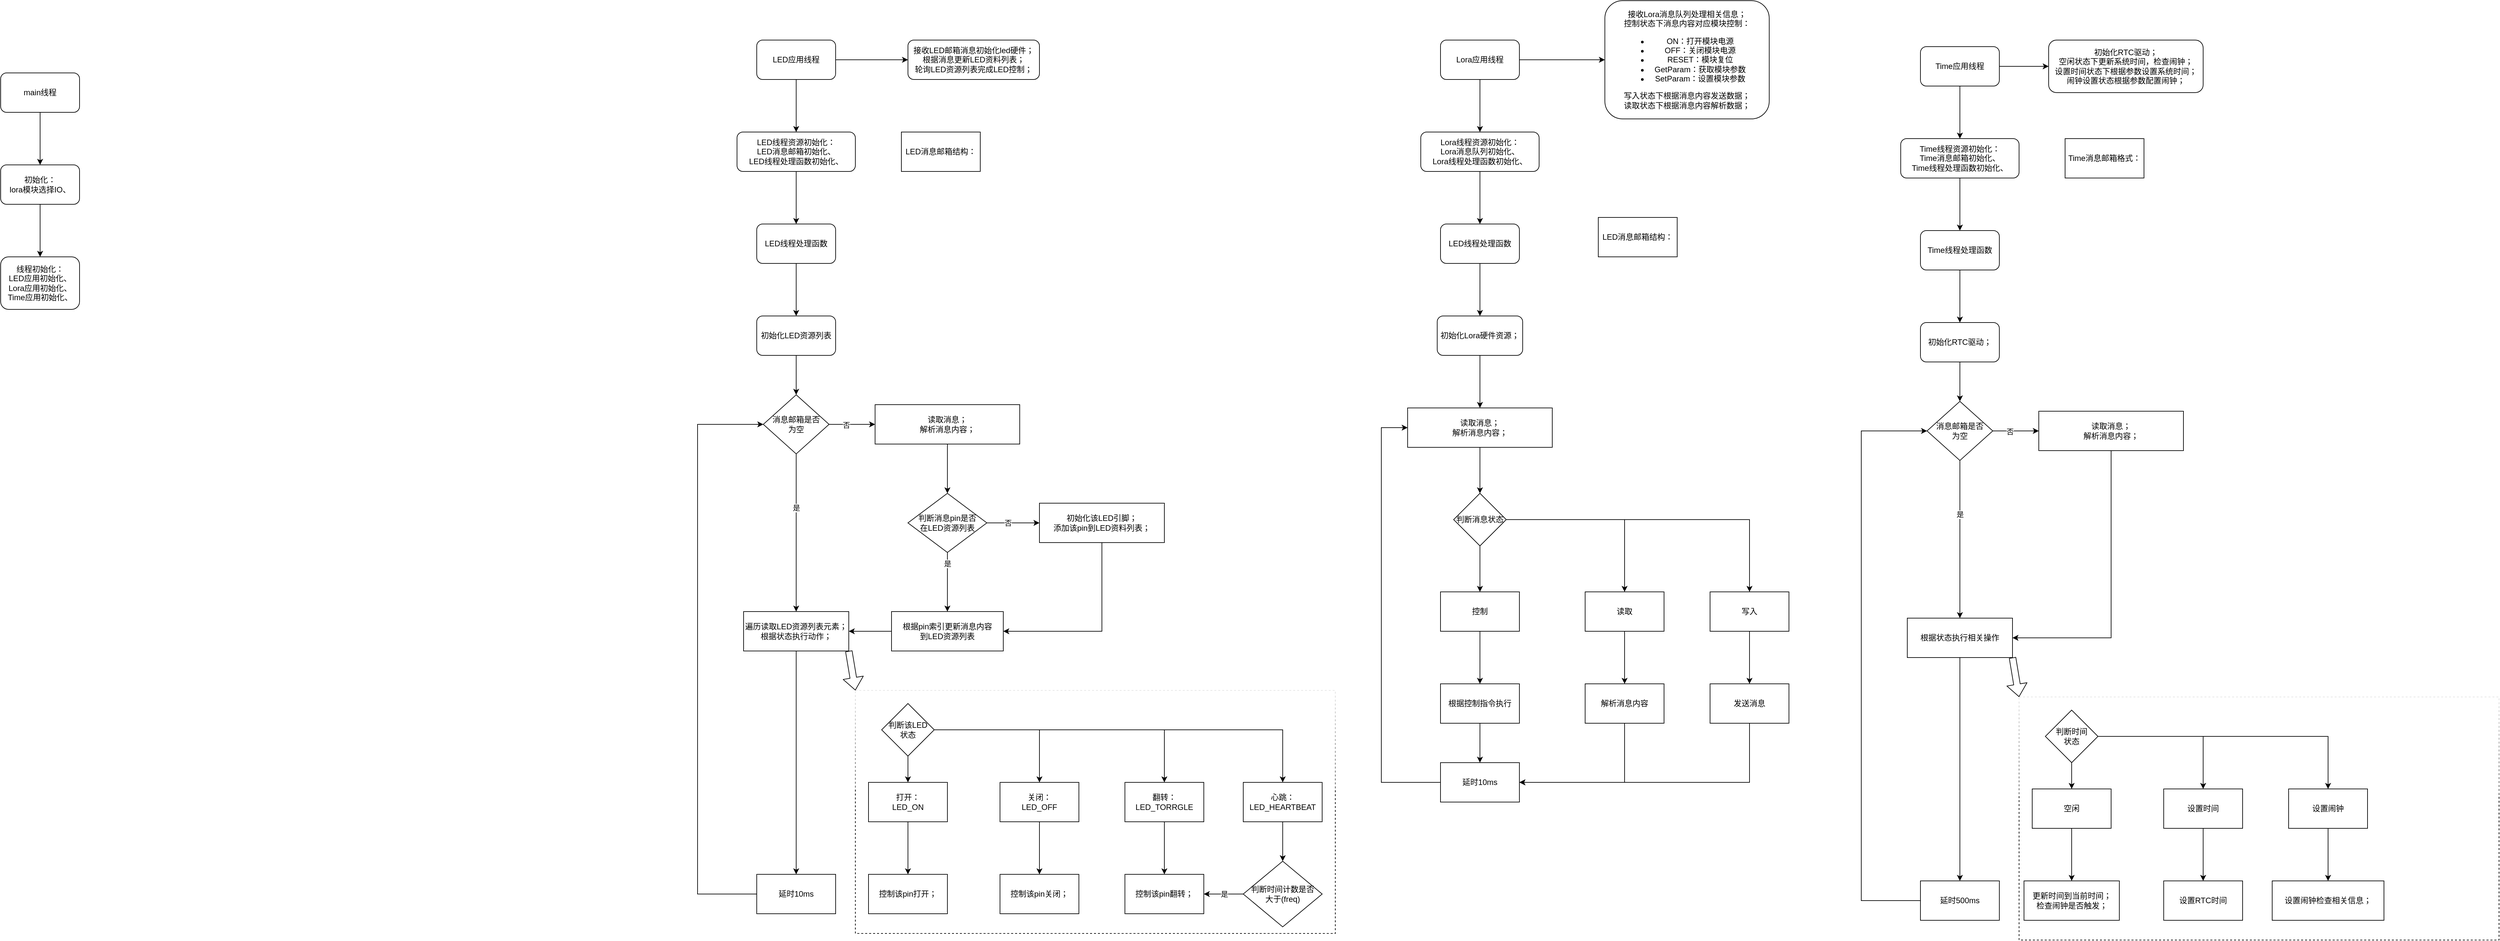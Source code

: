 <mxfile version="14.8.2" type="github">
  <diagram id="C5RBs43oDa-KdzZeNtuy" name="lora干扰器">
    <mxGraphModel dx="1422" dy="794" grid="1" gridSize="10" guides="1" tooltips="1" connect="1" arrows="1" fold="1" page="1" pageScale="1" pageWidth="8000" pageHeight="2000" math="0" shadow="0">
      <root>
        <mxCell id="WIyWlLk6GJQsqaUBKTNV-0" />
        <mxCell id="WIyWlLk6GJQsqaUBKTNV-1" parent="WIyWlLk6GJQsqaUBKTNV-0" />
        <mxCell id="DPIdeWqztk1nEDOr0wN0-2" value="" style="edgeStyle=orthogonalEdgeStyle;rounded=0;orthogonalLoop=1;jettySize=auto;html=1;" parent="WIyWlLk6GJQsqaUBKTNV-1" source="DPIdeWqztk1nEDOr0wN0-0" target="DPIdeWqztk1nEDOr0wN0-1" edge="1">
          <mxGeometry relative="1" as="geometry" />
        </mxCell>
        <mxCell id="DPIdeWqztk1nEDOr0wN0-0" value="main线程" style="rounded=1;whiteSpace=wrap;html=1;" parent="WIyWlLk6GJQsqaUBKTNV-1" vertex="1">
          <mxGeometry x="220" y="130" width="120" height="60" as="geometry" />
        </mxCell>
        <mxCell id="DPIdeWqztk1nEDOr0wN0-4" value="" style="edgeStyle=orthogonalEdgeStyle;rounded=0;orthogonalLoop=1;jettySize=auto;html=1;" parent="WIyWlLk6GJQsqaUBKTNV-1" source="DPIdeWqztk1nEDOr0wN0-1" target="DPIdeWqztk1nEDOr0wN0-3" edge="1">
          <mxGeometry relative="1" as="geometry" />
        </mxCell>
        <mxCell id="DPIdeWqztk1nEDOr0wN0-1" value="初始化：&lt;br&gt;lora模块选择IO、" style="whiteSpace=wrap;html=1;rounded=1;" parent="WIyWlLk6GJQsqaUBKTNV-1" vertex="1">
          <mxGeometry x="220" y="270" width="120" height="60" as="geometry" />
        </mxCell>
        <mxCell id="DPIdeWqztk1nEDOr0wN0-3" value="线程初始化：&lt;br&gt;LED应用初始化、&lt;br&gt;Lora应用初始化、&lt;br&gt;Time应用初始化、" style="whiteSpace=wrap;html=1;rounded=1;" parent="WIyWlLk6GJQsqaUBKTNV-1" vertex="1">
          <mxGeometry x="220" y="410" width="120" height="80" as="geometry" />
        </mxCell>
        <mxCell id="Qv55hIh1fnBiH20ml6r6-55" value="" style="group" vertex="1" connectable="0" parent="WIyWlLk6GJQsqaUBKTNV-1">
          <mxGeometry x="1280" y="80" width="970" height="1360" as="geometry" />
        </mxCell>
        <mxCell id="DPIdeWqztk1nEDOr0wN0-70" value="" style="rounded=0;whiteSpace=wrap;html=1;dashed=1;sketch=0;glass=1;" parent="Qv55hIh1fnBiH20ml6r6-55" vertex="1">
          <mxGeometry x="240" y="990" width="730" height="370" as="geometry" />
        </mxCell>
        <mxCell id="DPIdeWqztk1nEDOr0wN0-7" value="LED应用线程" style="rounded=1;whiteSpace=wrap;html=1;" parent="Qv55hIh1fnBiH20ml6r6-55" vertex="1">
          <mxGeometry x="90" width="120" height="60" as="geometry" />
        </mxCell>
        <mxCell id="DPIdeWqztk1nEDOr0wN0-8" value="LED线程资源初始化：&lt;br&gt;LED消息邮箱初始化、&lt;br&gt;LED线程处理函数初始化、" style="whiteSpace=wrap;html=1;rounded=1;" parent="Qv55hIh1fnBiH20ml6r6-55" vertex="1">
          <mxGeometry x="60" y="140" width="180" height="60" as="geometry" />
        </mxCell>
        <mxCell id="DPIdeWqztk1nEDOr0wN0-9" value="" style="edgeStyle=orthogonalEdgeStyle;rounded=0;orthogonalLoop=1;jettySize=auto;html=1;" parent="Qv55hIh1fnBiH20ml6r6-55" source="DPIdeWqztk1nEDOr0wN0-7" target="DPIdeWqztk1nEDOr0wN0-8" edge="1">
          <mxGeometry as="geometry" />
        </mxCell>
        <mxCell id="DPIdeWqztk1nEDOr0wN0-12" value="LED线程处理函数" style="whiteSpace=wrap;html=1;rounded=1;" parent="Qv55hIh1fnBiH20ml6r6-55" vertex="1">
          <mxGeometry x="90" y="280" width="120" height="60" as="geometry" />
        </mxCell>
        <mxCell id="DPIdeWqztk1nEDOr0wN0-13" value="" style="edgeStyle=orthogonalEdgeStyle;rounded=0;orthogonalLoop=1;jettySize=auto;html=1;" parent="Qv55hIh1fnBiH20ml6r6-55" source="DPIdeWqztk1nEDOr0wN0-8" target="DPIdeWqztk1nEDOr0wN0-12" edge="1">
          <mxGeometry as="geometry" />
        </mxCell>
        <mxCell id="DPIdeWqztk1nEDOr0wN0-14" value="初始化LED资源列表" style="whiteSpace=wrap;html=1;rounded=1;" parent="Qv55hIh1fnBiH20ml6r6-55" vertex="1">
          <mxGeometry x="90" y="420" width="120" height="60" as="geometry" />
        </mxCell>
        <mxCell id="DPIdeWqztk1nEDOr0wN0-15" value="" style="edgeStyle=orthogonalEdgeStyle;rounded=0;orthogonalLoop=1;jettySize=auto;html=1;" parent="Qv55hIh1fnBiH20ml6r6-55" source="DPIdeWqztk1nEDOr0wN0-12" target="DPIdeWqztk1nEDOr0wN0-14" edge="1">
          <mxGeometry as="geometry" />
        </mxCell>
        <mxCell id="DPIdeWqztk1nEDOr0wN0-18" value="消息邮箱是否&lt;br&gt;为空" style="rhombus;whiteSpace=wrap;html=1;" parent="Qv55hIh1fnBiH20ml6r6-55" vertex="1">
          <mxGeometry x="100" y="540" width="100" height="90" as="geometry" />
        </mxCell>
        <mxCell id="DPIdeWqztk1nEDOr0wN0-38" style="edgeStyle=orthogonalEdgeStyle;rounded=0;orthogonalLoop=1;jettySize=auto;html=1;exitX=0.5;exitY=1;exitDx=0;exitDy=0;entryX=0.5;entryY=0;entryDx=0;entryDy=0;" parent="Qv55hIh1fnBiH20ml6r6-55" source="DPIdeWqztk1nEDOr0wN0-14" target="DPIdeWqztk1nEDOr0wN0-18" edge="1">
          <mxGeometry as="geometry" />
        </mxCell>
        <mxCell id="DPIdeWqztk1nEDOr0wN0-19" value="读取消息；&lt;br&gt;解析消息内容；" style="whiteSpace=wrap;html=1;" parent="Qv55hIh1fnBiH20ml6r6-55" vertex="1">
          <mxGeometry x="270" y="555" width="220" height="60" as="geometry" />
        </mxCell>
        <mxCell id="DPIdeWqztk1nEDOr0wN0-20" value="" style="edgeStyle=orthogonalEdgeStyle;rounded=0;orthogonalLoop=1;jettySize=auto;html=1;" parent="Qv55hIh1fnBiH20ml6r6-55" source="DPIdeWqztk1nEDOr0wN0-18" target="DPIdeWqztk1nEDOr0wN0-19" edge="1">
          <mxGeometry as="geometry">
            <Array as="points">
              <mxPoint x="220" y="585" />
              <mxPoint x="220" y="585" />
            </Array>
          </mxGeometry>
        </mxCell>
        <mxCell id="DPIdeWqztk1nEDOr0wN0-36" value="否" style="edgeLabel;html=1;align=center;verticalAlign=middle;resizable=0;points=[];" parent="DPIdeWqztk1nEDOr0wN0-20" vertex="1" connectable="0">
          <mxGeometry x="-0.262" y="-1" relative="1" as="geometry">
            <mxPoint as="offset" />
          </mxGeometry>
        </mxCell>
        <mxCell id="DPIdeWqztk1nEDOr0wN0-21" value="&lt;span&gt;LED消息邮箱结构：&lt;/span&gt;" style="rounded=0;whiteSpace=wrap;html=1;" parent="Qv55hIh1fnBiH20ml6r6-55" vertex="1">
          <mxGeometry x="310" y="140" width="120" height="60" as="geometry" />
        </mxCell>
        <mxCell id="DPIdeWqztk1nEDOr0wN0-22" value="判断消息pin是否&lt;br&gt;在LED资源列表" style="rhombus;whiteSpace=wrap;html=1;" parent="Qv55hIh1fnBiH20ml6r6-55" vertex="1">
          <mxGeometry x="320" y="690" width="120" height="90" as="geometry" />
        </mxCell>
        <mxCell id="DPIdeWqztk1nEDOr0wN0-26" style="edgeStyle=orthogonalEdgeStyle;rounded=0;orthogonalLoop=1;jettySize=auto;html=1;exitX=0.5;exitY=1;exitDx=0;exitDy=0;entryX=0.5;entryY=0;entryDx=0;entryDy=0;" parent="Qv55hIh1fnBiH20ml6r6-55" source="DPIdeWqztk1nEDOr0wN0-19" target="DPIdeWqztk1nEDOr0wN0-22" edge="1">
          <mxGeometry as="geometry" />
        </mxCell>
        <mxCell id="DPIdeWqztk1nEDOr0wN0-23" value="初始化该LED引脚；&lt;br&gt;添加该pin到LED资料列表；" style="rounded=0;whiteSpace=wrap;html=1;" parent="Qv55hIh1fnBiH20ml6r6-55" vertex="1">
          <mxGeometry x="520" y="705" width="190" height="60" as="geometry" />
        </mxCell>
        <mxCell id="DPIdeWqztk1nEDOr0wN0-27" style="edgeStyle=orthogonalEdgeStyle;rounded=0;orthogonalLoop=1;jettySize=auto;html=1;exitX=1;exitY=0.5;exitDx=0;exitDy=0;entryX=0;entryY=0.5;entryDx=0;entryDy=0;" parent="Qv55hIh1fnBiH20ml6r6-55" source="DPIdeWqztk1nEDOr0wN0-22" target="DPIdeWqztk1nEDOr0wN0-23" edge="1">
          <mxGeometry as="geometry" />
        </mxCell>
        <mxCell id="DPIdeWqztk1nEDOr0wN0-30" value="否" style="edgeLabel;html=1;align=center;verticalAlign=middle;resizable=0;points=[];" parent="DPIdeWqztk1nEDOr0wN0-27" vertex="1" connectable="0">
          <mxGeometry x="-0.2" y="-1" relative="1" as="geometry">
            <mxPoint y="-1" as="offset" />
          </mxGeometry>
        </mxCell>
        <mxCell id="DPIdeWqztk1nEDOr0wN0-37" value="根据pin索引更新消息内容&lt;br&gt;到LED资源列表" style="rounded=0;whiteSpace=wrap;html=1;" parent="Qv55hIh1fnBiH20ml6r6-55" vertex="1">
          <mxGeometry x="295" y="870" width="170" height="60" as="geometry" />
        </mxCell>
        <mxCell id="DPIdeWqztk1nEDOr0wN0-28" style="edgeStyle=orthogonalEdgeStyle;rounded=0;orthogonalLoop=1;jettySize=auto;html=1;exitX=0.5;exitY=1;exitDx=0;exitDy=0;entryX=0.5;entryY=0;entryDx=0;entryDy=0;" parent="Qv55hIh1fnBiH20ml6r6-55" source="DPIdeWqztk1nEDOr0wN0-22" target="DPIdeWqztk1nEDOr0wN0-37" edge="1">
          <mxGeometry as="geometry">
            <mxPoint x="430" y="920" as="targetPoint" />
          </mxGeometry>
        </mxCell>
        <mxCell id="DPIdeWqztk1nEDOr0wN0-35" value="是" style="edgeLabel;html=1;align=center;verticalAlign=middle;resizable=0;points=[];" parent="DPIdeWqztk1nEDOr0wN0-28" vertex="1" connectable="0">
          <mxGeometry x="-0.638" y="-1" relative="1" as="geometry">
            <mxPoint x="1" as="offset" />
          </mxGeometry>
        </mxCell>
        <mxCell id="DPIdeWqztk1nEDOr0wN0-29" style="edgeStyle=orthogonalEdgeStyle;rounded=0;orthogonalLoop=1;jettySize=auto;html=1;exitX=0.5;exitY=1;exitDx=0;exitDy=0;entryX=1;entryY=0.5;entryDx=0;entryDy=0;" parent="Qv55hIh1fnBiH20ml6r6-55" source="DPIdeWqztk1nEDOr0wN0-23" target="DPIdeWqztk1nEDOr0wN0-37" edge="1">
          <mxGeometry as="geometry">
            <mxPoint x="290" y="920" as="targetPoint" />
          </mxGeometry>
        </mxCell>
        <mxCell id="DPIdeWqztk1nEDOr0wN0-40" value="遍历读取LED资源列表元素；&lt;br&gt;根据状态执行动作；" style="rounded=0;whiteSpace=wrap;html=1;" parent="Qv55hIh1fnBiH20ml6r6-55" vertex="1">
          <mxGeometry x="70" y="870" width="160" height="60" as="geometry" />
        </mxCell>
        <mxCell id="DPIdeWqztk1nEDOr0wN0-25" value="" style="edgeStyle=orthogonalEdgeStyle;rounded=0;orthogonalLoop=1;jettySize=auto;html=1;entryX=0.5;entryY=0;entryDx=0;entryDy=0;" parent="Qv55hIh1fnBiH20ml6r6-55" source="DPIdeWqztk1nEDOr0wN0-18" target="DPIdeWqztk1nEDOr0wN0-40" edge="1">
          <mxGeometry as="geometry">
            <mxPoint x="150" y="870" as="targetPoint" />
          </mxGeometry>
        </mxCell>
        <mxCell id="DPIdeWqztk1nEDOr0wN0-33" value="是" style="edgeLabel;html=1;align=center;verticalAlign=middle;resizable=0;points=[];" parent="DPIdeWqztk1nEDOr0wN0-25" vertex="1" connectable="0">
          <mxGeometry x="-0.315" y="-2" relative="1" as="geometry">
            <mxPoint x="2" as="offset" />
          </mxGeometry>
        </mxCell>
        <mxCell id="DPIdeWqztk1nEDOr0wN0-60" style="edgeStyle=orthogonalEdgeStyle;rounded=0;orthogonalLoop=1;jettySize=auto;html=1;exitX=0;exitY=0.5;exitDx=0;exitDy=0;entryX=1;entryY=0.5;entryDx=0;entryDy=0;" parent="Qv55hIh1fnBiH20ml6r6-55" source="DPIdeWqztk1nEDOr0wN0-37" target="DPIdeWqztk1nEDOr0wN0-40" edge="1">
          <mxGeometry as="geometry" />
        </mxCell>
        <mxCell id="DPIdeWqztk1nEDOr0wN0-41" value="判断该LED&lt;br&gt;状态" style="rhombus;whiteSpace=wrap;html=1;" parent="Qv55hIh1fnBiH20ml6r6-55" vertex="1">
          <mxGeometry x="280" y="1010" width="80" height="80" as="geometry" />
        </mxCell>
        <mxCell id="DPIdeWqztk1nEDOr0wN0-42" value="打开：&lt;br&gt;LED_ON" style="rounded=0;whiteSpace=wrap;html=1;" parent="Qv55hIh1fnBiH20ml6r6-55" vertex="1">
          <mxGeometry x="260" y="1130" width="120" height="60" as="geometry" />
        </mxCell>
        <mxCell id="DPIdeWqztk1nEDOr0wN0-66" style="edgeStyle=orthogonalEdgeStyle;rounded=0;orthogonalLoop=1;jettySize=auto;html=1;exitX=0.5;exitY=1;exitDx=0;exitDy=0;entryX=0.5;entryY=0;entryDx=0;entryDy=0;" parent="Qv55hIh1fnBiH20ml6r6-55" source="DPIdeWqztk1nEDOr0wN0-41" target="DPIdeWqztk1nEDOr0wN0-42" edge="1">
          <mxGeometry as="geometry" />
        </mxCell>
        <mxCell id="DPIdeWqztk1nEDOr0wN0-43" value="关闭：&lt;br&gt;LED_OFF" style="rounded=0;whiteSpace=wrap;html=1;" parent="Qv55hIh1fnBiH20ml6r6-55" vertex="1">
          <mxGeometry x="460" y="1130" width="120" height="60" as="geometry" />
        </mxCell>
        <mxCell id="DPIdeWqztk1nEDOr0wN0-67" style="edgeStyle=orthogonalEdgeStyle;rounded=0;orthogonalLoop=1;jettySize=auto;html=1;exitX=1;exitY=0.5;exitDx=0;exitDy=0;entryX=0.5;entryY=0;entryDx=0;entryDy=0;" parent="Qv55hIh1fnBiH20ml6r6-55" source="DPIdeWqztk1nEDOr0wN0-41" target="DPIdeWqztk1nEDOr0wN0-43" edge="1">
          <mxGeometry as="geometry" />
        </mxCell>
        <mxCell id="DPIdeWqztk1nEDOr0wN0-44" value="翻转：&lt;br&gt;LED_TORRGLE" style="rounded=0;whiteSpace=wrap;html=1;" parent="Qv55hIh1fnBiH20ml6r6-55" vertex="1">
          <mxGeometry x="650" y="1130" width="120" height="60" as="geometry" />
        </mxCell>
        <mxCell id="DPIdeWqztk1nEDOr0wN0-68" style="edgeStyle=orthogonalEdgeStyle;rounded=0;orthogonalLoop=1;jettySize=auto;html=1;exitX=1;exitY=0.5;exitDx=0;exitDy=0;entryX=0.5;entryY=0;entryDx=0;entryDy=0;" parent="Qv55hIh1fnBiH20ml6r6-55" source="DPIdeWqztk1nEDOr0wN0-41" target="DPIdeWqztk1nEDOr0wN0-44" edge="1">
          <mxGeometry as="geometry" />
        </mxCell>
        <mxCell id="DPIdeWqztk1nEDOr0wN0-45" value="心跳：&lt;br&gt;LED_HEARTBEAT" style="rounded=0;whiteSpace=wrap;html=1;" parent="Qv55hIh1fnBiH20ml6r6-55" vertex="1">
          <mxGeometry x="830" y="1130" width="120" height="60" as="geometry" />
        </mxCell>
        <mxCell id="DPIdeWqztk1nEDOr0wN0-69" style="edgeStyle=orthogonalEdgeStyle;rounded=0;orthogonalLoop=1;jettySize=auto;html=1;exitX=1;exitY=0.5;exitDx=0;exitDy=0;" parent="Qv55hIh1fnBiH20ml6r6-55" source="DPIdeWqztk1nEDOr0wN0-41" target="DPIdeWqztk1nEDOr0wN0-45" edge="1">
          <mxGeometry as="geometry" />
        </mxCell>
        <mxCell id="DPIdeWqztk1nEDOr0wN0-46" value="控制该pin打开；" style="whiteSpace=wrap;html=1;rounded=0;" parent="Qv55hIh1fnBiH20ml6r6-55" vertex="1">
          <mxGeometry x="260" y="1270" width="120" height="60" as="geometry" />
        </mxCell>
        <mxCell id="DPIdeWqztk1nEDOr0wN0-47" value="" style="edgeStyle=orthogonalEdgeStyle;rounded=0;orthogonalLoop=1;jettySize=auto;html=1;" parent="Qv55hIh1fnBiH20ml6r6-55" source="DPIdeWqztk1nEDOr0wN0-42" target="DPIdeWqztk1nEDOr0wN0-46" edge="1">
          <mxGeometry as="geometry" />
        </mxCell>
        <mxCell id="DPIdeWqztk1nEDOr0wN0-48" value="控制该pin关闭；" style="whiteSpace=wrap;html=1;rounded=0;" parent="Qv55hIh1fnBiH20ml6r6-55" vertex="1">
          <mxGeometry x="460" y="1270" width="120" height="60" as="geometry" />
        </mxCell>
        <mxCell id="DPIdeWqztk1nEDOr0wN0-53" style="edgeStyle=orthogonalEdgeStyle;rounded=0;orthogonalLoop=1;jettySize=auto;html=1;exitX=0.5;exitY=1;exitDx=0;exitDy=0;entryX=0.5;entryY=0;entryDx=0;entryDy=0;" parent="Qv55hIh1fnBiH20ml6r6-55" source="DPIdeWqztk1nEDOr0wN0-43" target="DPIdeWqztk1nEDOr0wN0-48" edge="1">
          <mxGeometry as="geometry" />
        </mxCell>
        <mxCell id="DPIdeWqztk1nEDOr0wN0-50" value="控制该pin翻转；" style="whiteSpace=wrap;html=1;rounded=0;" parent="Qv55hIh1fnBiH20ml6r6-55" vertex="1">
          <mxGeometry x="650" y="1270" width="120" height="60" as="geometry" />
        </mxCell>
        <mxCell id="DPIdeWqztk1nEDOr0wN0-54" style="edgeStyle=orthogonalEdgeStyle;rounded=0;orthogonalLoop=1;jettySize=auto;html=1;exitX=0.5;exitY=1;exitDx=0;exitDy=0;entryX=0.5;entryY=0;entryDx=0;entryDy=0;" parent="Qv55hIh1fnBiH20ml6r6-55" source="DPIdeWqztk1nEDOr0wN0-44" target="DPIdeWqztk1nEDOr0wN0-50" edge="1">
          <mxGeometry as="geometry" />
        </mxCell>
        <mxCell id="DPIdeWqztk1nEDOr0wN0-56" style="edgeStyle=orthogonalEdgeStyle;rounded=0;orthogonalLoop=1;jettySize=auto;html=1;exitX=0;exitY=0.5;exitDx=0;exitDy=0;entryX=1;entryY=0.5;entryDx=0;entryDy=0;" parent="Qv55hIh1fnBiH20ml6r6-55" source="DPIdeWqztk1nEDOr0wN0-51" target="DPIdeWqztk1nEDOr0wN0-50" edge="1">
          <mxGeometry as="geometry" />
        </mxCell>
        <mxCell id="DPIdeWqztk1nEDOr0wN0-57" value="是" style="edgeLabel;html=1;align=center;verticalAlign=middle;resizable=0;points=[];" parent="DPIdeWqztk1nEDOr0wN0-56" vertex="1" connectable="0">
          <mxGeometry x="0.344" y="-1" relative="1" as="geometry">
            <mxPoint x="11" y="1" as="offset" />
          </mxGeometry>
        </mxCell>
        <mxCell id="DPIdeWqztk1nEDOr0wN0-51" value="判断时间计数是否&lt;br&gt;大于(freq)" style="rhombus;whiteSpace=wrap;html=1;" parent="Qv55hIh1fnBiH20ml6r6-55" vertex="1">
          <mxGeometry x="830" y="1250" width="120" height="100" as="geometry" />
        </mxCell>
        <mxCell id="DPIdeWqztk1nEDOr0wN0-55" style="edgeStyle=orthogonalEdgeStyle;rounded=0;orthogonalLoop=1;jettySize=auto;html=1;exitX=0.5;exitY=1;exitDx=0;exitDy=0;entryX=0.5;entryY=0;entryDx=0;entryDy=0;" parent="Qv55hIh1fnBiH20ml6r6-55" source="DPIdeWqztk1nEDOr0wN0-45" target="DPIdeWqztk1nEDOr0wN0-51" edge="1">
          <mxGeometry as="geometry" />
        </mxCell>
        <mxCell id="DPIdeWqztk1nEDOr0wN0-62" style="edgeStyle=orthogonalEdgeStyle;rounded=0;orthogonalLoop=1;jettySize=auto;html=1;exitX=0;exitY=0.5;exitDx=0;exitDy=0;entryX=0;entryY=0.5;entryDx=0;entryDy=0;" parent="Qv55hIh1fnBiH20ml6r6-55" source="DPIdeWqztk1nEDOr0wN0-58" target="DPIdeWqztk1nEDOr0wN0-18" edge="1">
          <mxGeometry as="geometry">
            <Array as="points">
              <mxPoint y="1300" />
              <mxPoint y="585" />
            </Array>
          </mxGeometry>
        </mxCell>
        <mxCell id="DPIdeWqztk1nEDOr0wN0-58" value="延时10ms" style="rounded=0;whiteSpace=wrap;html=1;" parent="Qv55hIh1fnBiH20ml6r6-55" vertex="1">
          <mxGeometry x="90" y="1270" width="120" height="60" as="geometry" />
        </mxCell>
        <mxCell id="DPIdeWqztk1nEDOr0wN0-61" style="edgeStyle=orthogonalEdgeStyle;rounded=0;orthogonalLoop=1;jettySize=auto;html=1;exitX=0.5;exitY=1;exitDx=0;exitDy=0;entryX=0.5;entryY=0;entryDx=0;entryDy=0;" parent="Qv55hIh1fnBiH20ml6r6-55" source="DPIdeWqztk1nEDOr0wN0-40" target="DPIdeWqztk1nEDOr0wN0-58" edge="1">
          <mxGeometry as="geometry" />
        </mxCell>
        <mxCell id="DPIdeWqztk1nEDOr0wN0-71" value="" style="shape=flexArrow;endArrow=classic;html=1;entryX=0;entryY=0;entryDx=0;entryDy=0;exitX=1;exitY=1;exitDx=0;exitDy=0;" parent="Qv55hIh1fnBiH20ml6r6-55" source="DPIdeWqztk1nEDOr0wN0-40" target="DPIdeWqztk1nEDOr0wN0-70" edge="1">
          <mxGeometry width="50" height="50" as="geometry">
            <mxPoint x="200" y="1000" as="sourcePoint" />
            <mxPoint x="250" y="950" as="targetPoint" />
          </mxGeometry>
        </mxCell>
        <mxCell id="Qv55hIh1fnBiH20ml6r6-53" value="接收LED邮箱消息初始化led硬件；&lt;br&gt;根据消息更新LED资料列表；&lt;br&gt;轮询LED资源列表完成LED控制；" style="whiteSpace=wrap;html=1;rounded=1;" vertex="1" parent="Qv55hIh1fnBiH20ml6r6-55">
          <mxGeometry x="320" width="200" height="60" as="geometry" />
        </mxCell>
        <mxCell id="Qv55hIh1fnBiH20ml6r6-54" value="" style="edgeStyle=orthogonalEdgeStyle;rounded=0;orthogonalLoop=1;jettySize=auto;html=1;" edge="1" parent="Qv55hIh1fnBiH20ml6r6-55" source="DPIdeWqztk1nEDOr0wN0-7" target="Qv55hIh1fnBiH20ml6r6-53">
          <mxGeometry as="geometry" />
        </mxCell>
        <mxCell id="Qv55hIh1fnBiH20ml6r6-116" value="" style="group" vertex="1" connectable="0" parent="WIyWlLk6GJQsqaUBKTNV-1">
          <mxGeometry x="3050" y="80" width="970" height="1370" as="geometry" />
        </mxCell>
        <mxCell id="Qv55hIh1fnBiH20ml6r6-3" value="" style="rounded=0;whiteSpace=wrap;html=1;dashed=1;sketch=0;glass=1;container=0;" vertex="1" parent="Qv55hIh1fnBiH20ml6r6-116">
          <mxGeometry x="240" y="1000" width="730" height="370" as="geometry" />
        </mxCell>
        <mxCell id="Qv55hIh1fnBiH20ml6r6-4" value="Time应用线程" style="rounded=1;whiteSpace=wrap;html=1;container=0;" vertex="1" parent="Qv55hIh1fnBiH20ml6r6-116">
          <mxGeometry x="90" y="10" width="120" height="60" as="geometry" />
        </mxCell>
        <mxCell id="Qv55hIh1fnBiH20ml6r6-5" value="Time线程资源初始化：&lt;br&gt;Time消息邮箱初始化、&lt;br&gt;Time线程处理函数初始化、" style="whiteSpace=wrap;html=1;rounded=1;container=0;" vertex="1" parent="Qv55hIh1fnBiH20ml6r6-116">
          <mxGeometry x="60" y="150" width="180" height="60" as="geometry" />
        </mxCell>
        <mxCell id="Qv55hIh1fnBiH20ml6r6-6" value="" style="edgeStyle=orthogonalEdgeStyle;rounded=0;orthogonalLoop=1;jettySize=auto;html=1;" edge="1" parent="Qv55hIh1fnBiH20ml6r6-116" source="Qv55hIh1fnBiH20ml6r6-4" target="Qv55hIh1fnBiH20ml6r6-5">
          <mxGeometry y="10" as="geometry" />
        </mxCell>
        <mxCell id="Qv55hIh1fnBiH20ml6r6-7" value="Time线程处理函数" style="whiteSpace=wrap;html=1;rounded=1;container=0;" vertex="1" parent="Qv55hIh1fnBiH20ml6r6-116">
          <mxGeometry x="90" y="290" width="120" height="60" as="geometry" />
        </mxCell>
        <mxCell id="Qv55hIh1fnBiH20ml6r6-8" value="" style="edgeStyle=orthogonalEdgeStyle;rounded=0;orthogonalLoop=1;jettySize=auto;html=1;" edge="1" parent="Qv55hIh1fnBiH20ml6r6-116" source="Qv55hIh1fnBiH20ml6r6-5" target="Qv55hIh1fnBiH20ml6r6-7">
          <mxGeometry y="10" as="geometry" />
        </mxCell>
        <mxCell id="Qv55hIh1fnBiH20ml6r6-9" value="初始化RTC驱动；" style="whiteSpace=wrap;html=1;rounded=1;container=0;" vertex="1" parent="Qv55hIh1fnBiH20ml6r6-116">
          <mxGeometry x="90" y="430" width="120" height="60" as="geometry" />
        </mxCell>
        <mxCell id="Qv55hIh1fnBiH20ml6r6-10" value="" style="edgeStyle=orthogonalEdgeStyle;rounded=0;orthogonalLoop=1;jettySize=auto;html=1;" edge="1" parent="Qv55hIh1fnBiH20ml6r6-116" source="Qv55hIh1fnBiH20ml6r6-7" target="Qv55hIh1fnBiH20ml6r6-9">
          <mxGeometry y="10" as="geometry" />
        </mxCell>
        <mxCell id="Qv55hIh1fnBiH20ml6r6-11" value="消息邮箱是否&lt;br&gt;为空" style="rhombus;whiteSpace=wrap;html=1;container=0;" vertex="1" parent="Qv55hIh1fnBiH20ml6r6-116">
          <mxGeometry x="100" y="550" width="100" height="90" as="geometry" />
        </mxCell>
        <mxCell id="Qv55hIh1fnBiH20ml6r6-12" style="edgeStyle=orthogonalEdgeStyle;rounded=0;orthogonalLoop=1;jettySize=auto;html=1;exitX=0.5;exitY=1;exitDx=0;exitDy=0;entryX=0.5;entryY=0;entryDx=0;entryDy=0;" edge="1" parent="Qv55hIh1fnBiH20ml6r6-116" source="Qv55hIh1fnBiH20ml6r6-9" target="Qv55hIh1fnBiH20ml6r6-11">
          <mxGeometry y="10" as="geometry" />
        </mxCell>
        <mxCell id="Qv55hIh1fnBiH20ml6r6-13" value="读取消息；&lt;br&gt;解析消息内容；" style="whiteSpace=wrap;html=1;container=0;" vertex="1" parent="Qv55hIh1fnBiH20ml6r6-116">
          <mxGeometry x="270" y="565" width="220" height="60" as="geometry" />
        </mxCell>
        <mxCell id="Qv55hIh1fnBiH20ml6r6-14" value="" style="edgeStyle=orthogonalEdgeStyle;rounded=0;orthogonalLoop=1;jettySize=auto;html=1;" edge="1" parent="Qv55hIh1fnBiH20ml6r6-116" source="Qv55hIh1fnBiH20ml6r6-11" target="Qv55hIh1fnBiH20ml6r6-13">
          <mxGeometry y="10" as="geometry">
            <Array as="points">
              <mxPoint x="220" y="595" />
              <mxPoint x="220" y="595" />
            </Array>
          </mxGeometry>
        </mxCell>
        <mxCell id="Qv55hIh1fnBiH20ml6r6-15" value="否" style="edgeLabel;html=1;align=center;verticalAlign=middle;resizable=0;points=[];container=0;" vertex="1" connectable="0" parent="Qv55hIh1fnBiH20ml6r6-14">
          <mxGeometry x="-0.262" y="-1" relative="1" as="geometry">
            <mxPoint as="offset" />
          </mxGeometry>
        </mxCell>
        <mxCell id="Qv55hIh1fnBiH20ml6r6-16" value="&lt;span&gt;Time消息邮箱格式：&lt;/span&gt;" style="rounded=0;whiteSpace=wrap;html=1;container=0;" vertex="1" parent="Qv55hIh1fnBiH20ml6r6-116">
          <mxGeometry x="310" y="150" width="120" height="60" as="geometry" />
        </mxCell>
        <mxCell id="Qv55hIh1fnBiH20ml6r6-18" style="edgeStyle=orthogonalEdgeStyle;rounded=0;orthogonalLoop=1;jettySize=auto;html=1;exitX=0.5;exitY=1;exitDx=0;exitDy=0;entryX=1;entryY=0.5;entryDx=0;entryDy=0;" edge="1" parent="Qv55hIh1fnBiH20ml6r6-116" source="Qv55hIh1fnBiH20ml6r6-13" target="Qv55hIh1fnBiH20ml6r6-26">
          <mxGeometry y="10" as="geometry">
            <mxPoint x="380" y="700" as="targetPoint" />
          </mxGeometry>
        </mxCell>
        <mxCell id="Qv55hIh1fnBiH20ml6r6-26" value="根据状态执行相关操作" style="rounded=0;whiteSpace=wrap;html=1;container=0;" vertex="1" parent="Qv55hIh1fnBiH20ml6r6-116">
          <mxGeometry x="70" y="880" width="160" height="60" as="geometry" />
        </mxCell>
        <mxCell id="Qv55hIh1fnBiH20ml6r6-27" value="" style="edgeStyle=orthogonalEdgeStyle;rounded=0;orthogonalLoop=1;jettySize=auto;html=1;entryX=0.5;entryY=0;entryDx=0;entryDy=0;" edge="1" parent="Qv55hIh1fnBiH20ml6r6-116" source="Qv55hIh1fnBiH20ml6r6-11" target="Qv55hIh1fnBiH20ml6r6-26">
          <mxGeometry y="10" as="geometry">
            <mxPoint x="150" y="880" as="targetPoint" />
          </mxGeometry>
        </mxCell>
        <mxCell id="Qv55hIh1fnBiH20ml6r6-28" value="是" style="edgeLabel;html=1;align=center;verticalAlign=middle;resizable=0;points=[];container=0;" vertex="1" connectable="0" parent="Qv55hIh1fnBiH20ml6r6-27">
          <mxGeometry x="-0.315" y="-2" relative="1" as="geometry">
            <mxPoint x="2" as="offset" />
          </mxGeometry>
        </mxCell>
        <mxCell id="Qv55hIh1fnBiH20ml6r6-30" value="判断时间&lt;br&gt;状态" style="rhombus;whiteSpace=wrap;html=1;container=0;" vertex="1" parent="Qv55hIh1fnBiH20ml6r6-116">
          <mxGeometry x="280" y="1020" width="80" height="80" as="geometry" />
        </mxCell>
        <mxCell id="Qv55hIh1fnBiH20ml6r6-31" value="空闲" style="rounded=0;whiteSpace=wrap;html=1;container=0;" vertex="1" parent="Qv55hIh1fnBiH20ml6r6-116">
          <mxGeometry x="260" y="1140" width="120" height="60" as="geometry" />
        </mxCell>
        <mxCell id="Qv55hIh1fnBiH20ml6r6-32" style="edgeStyle=orthogonalEdgeStyle;rounded=0;orthogonalLoop=1;jettySize=auto;html=1;exitX=0.5;exitY=1;exitDx=0;exitDy=0;entryX=0.5;entryY=0;entryDx=0;entryDy=0;" edge="1" parent="Qv55hIh1fnBiH20ml6r6-116" source="Qv55hIh1fnBiH20ml6r6-30" target="Qv55hIh1fnBiH20ml6r6-31">
          <mxGeometry y="10" as="geometry" />
        </mxCell>
        <mxCell id="Qv55hIh1fnBiH20ml6r6-33" value="设置时间" style="rounded=0;whiteSpace=wrap;html=1;container=0;" vertex="1" parent="Qv55hIh1fnBiH20ml6r6-116">
          <mxGeometry x="460" y="1140" width="120" height="60" as="geometry" />
        </mxCell>
        <mxCell id="Qv55hIh1fnBiH20ml6r6-34" style="edgeStyle=orthogonalEdgeStyle;rounded=0;orthogonalLoop=1;jettySize=auto;html=1;exitX=1;exitY=0.5;exitDx=0;exitDy=0;entryX=0.5;entryY=0;entryDx=0;entryDy=0;" edge="1" parent="Qv55hIh1fnBiH20ml6r6-116" source="Qv55hIh1fnBiH20ml6r6-30" target="Qv55hIh1fnBiH20ml6r6-33">
          <mxGeometry y="10" as="geometry" />
        </mxCell>
        <mxCell id="Qv55hIh1fnBiH20ml6r6-35" value="设置闹钟" style="rounded=0;whiteSpace=wrap;html=1;container=0;" vertex="1" parent="Qv55hIh1fnBiH20ml6r6-116">
          <mxGeometry x="650" y="1140" width="120" height="60" as="geometry" />
        </mxCell>
        <mxCell id="Qv55hIh1fnBiH20ml6r6-36" style="edgeStyle=orthogonalEdgeStyle;rounded=0;orthogonalLoop=1;jettySize=auto;html=1;exitX=1;exitY=0.5;exitDx=0;exitDy=0;entryX=0.5;entryY=0;entryDx=0;entryDy=0;" edge="1" parent="Qv55hIh1fnBiH20ml6r6-116" source="Qv55hIh1fnBiH20ml6r6-30" target="Qv55hIh1fnBiH20ml6r6-35">
          <mxGeometry y="10" as="geometry" />
        </mxCell>
        <mxCell id="Qv55hIh1fnBiH20ml6r6-39" value="更新时间到当前时间；&lt;br&gt;检查闹钟是否触发；" style="whiteSpace=wrap;html=1;rounded=0;container=0;" vertex="1" parent="Qv55hIh1fnBiH20ml6r6-116">
          <mxGeometry x="247.5" y="1280" width="145" height="60" as="geometry" />
        </mxCell>
        <mxCell id="Qv55hIh1fnBiH20ml6r6-40" value="" style="edgeStyle=orthogonalEdgeStyle;rounded=0;orthogonalLoop=1;jettySize=auto;html=1;" edge="1" parent="Qv55hIh1fnBiH20ml6r6-116" source="Qv55hIh1fnBiH20ml6r6-31" target="Qv55hIh1fnBiH20ml6r6-39">
          <mxGeometry y="10" as="geometry" />
        </mxCell>
        <mxCell id="Qv55hIh1fnBiH20ml6r6-41" value="设置RTC时间" style="whiteSpace=wrap;html=1;rounded=0;container=0;" vertex="1" parent="Qv55hIh1fnBiH20ml6r6-116">
          <mxGeometry x="460" y="1280" width="120" height="60" as="geometry" />
        </mxCell>
        <mxCell id="Qv55hIh1fnBiH20ml6r6-42" style="edgeStyle=orthogonalEdgeStyle;rounded=0;orthogonalLoop=1;jettySize=auto;html=1;exitX=0.5;exitY=1;exitDx=0;exitDy=0;entryX=0.5;entryY=0;entryDx=0;entryDy=0;" edge="1" parent="Qv55hIh1fnBiH20ml6r6-116" source="Qv55hIh1fnBiH20ml6r6-33" target="Qv55hIh1fnBiH20ml6r6-41">
          <mxGeometry y="10" as="geometry" />
        </mxCell>
        <mxCell id="Qv55hIh1fnBiH20ml6r6-43" value="设置闹钟检查相关信息；" style="whiteSpace=wrap;html=1;rounded=0;container=0;" vertex="1" parent="Qv55hIh1fnBiH20ml6r6-116">
          <mxGeometry x="625" y="1280" width="170" height="60" as="geometry" />
        </mxCell>
        <mxCell id="Qv55hIh1fnBiH20ml6r6-44" style="edgeStyle=orthogonalEdgeStyle;rounded=0;orthogonalLoop=1;jettySize=auto;html=1;exitX=0.5;exitY=1;exitDx=0;exitDy=0;entryX=0.5;entryY=0;entryDx=0;entryDy=0;" edge="1" parent="Qv55hIh1fnBiH20ml6r6-116" source="Qv55hIh1fnBiH20ml6r6-35" target="Qv55hIh1fnBiH20ml6r6-43">
          <mxGeometry y="10" as="geometry" />
        </mxCell>
        <mxCell id="Qv55hIh1fnBiH20ml6r6-49" style="edgeStyle=orthogonalEdgeStyle;rounded=0;orthogonalLoop=1;jettySize=auto;html=1;exitX=0;exitY=0.5;exitDx=0;exitDy=0;entryX=0;entryY=0.5;entryDx=0;entryDy=0;" edge="1" parent="Qv55hIh1fnBiH20ml6r6-116" source="Qv55hIh1fnBiH20ml6r6-50" target="Qv55hIh1fnBiH20ml6r6-11">
          <mxGeometry y="10" as="geometry">
            <Array as="points">
              <mxPoint y="1310" />
              <mxPoint y="595" />
            </Array>
          </mxGeometry>
        </mxCell>
        <mxCell id="Qv55hIh1fnBiH20ml6r6-50" value="延时500ms" style="rounded=0;whiteSpace=wrap;html=1;container=0;" vertex="1" parent="Qv55hIh1fnBiH20ml6r6-116">
          <mxGeometry x="90" y="1280" width="120" height="60" as="geometry" />
        </mxCell>
        <mxCell id="Qv55hIh1fnBiH20ml6r6-51" style="edgeStyle=orthogonalEdgeStyle;rounded=0;orthogonalLoop=1;jettySize=auto;html=1;exitX=0.5;exitY=1;exitDx=0;exitDy=0;entryX=0.5;entryY=0;entryDx=0;entryDy=0;" edge="1" parent="Qv55hIh1fnBiH20ml6r6-116" source="Qv55hIh1fnBiH20ml6r6-26" target="Qv55hIh1fnBiH20ml6r6-50">
          <mxGeometry y="10" as="geometry" />
        </mxCell>
        <mxCell id="Qv55hIh1fnBiH20ml6r6-52" value="" style="shape=flexArrow;endArrow=classic;html=1;entryX=0;entryY=0;entryDx=0;entryDy=0;exitX=1;exitY=1;exitDx=0;exitDy=0;" edge="1" parent="Qv55hIh1fnBiH20ml6r6-116" source="Qv55hIh1fnBiH20ml6r6-26" target="Qv55hIh1fnBiH20ml6r6-3">
          <mxGeometry y="10" width="50" height="50" as="geometry">
            <mxPoint x="200" y="1010" as="sourcePoint" />
            <mxPoint x="250" y="960" as="targetPoint" />
          </mxGeometry>
        </mxCell>
        <mxCell id="Qv55hIh1fnBiH20ml6r6-56" value="初始化RTC驱动；&lt;br&gt;空闲状态下更新系统时间，检查闹钟；&lt;br&gt;设置时间状态下根据参数设置系统时间；&lt;br&gt;闹钟设置状态根据参数配置闹钟；" style="whiteSpace=wrap;html=1;rounded=1;container=0;" vertex="1" parent="Qv55hIh1fnBiH20ml6r6-116">
          <mxGeometry x="285" width="235" height="80" as="geometry" />
        </mxCell>
        <mxCell id="Qv55hIh1fnBiH20ml6r6-57" value="" style="edgeStyle=orthogonalEdgeStyle;rounded=0;orthogonalLoop=1;jettySize=auto;html=1;" edge="1" parent="Qv55hIh1fnBiH20ml6r6-116" source="Qv55hIh1fnBiH20ml6r6-4" target="Qv55hIh1fnBiH20ml6r6-56">
          <mxGeometry as="geometry" />
        </mxCell>
        <mxCell id="Qv55hIh1fnBiH20ml6r6-63" value="Lora应用线程" style="rounded=1;whiteSpace=wrap;html=1;" vertex="1" parent="WIyWlLk6GJQsqaUBKTNV-1">
          <mxGeometry x="2410" y="80" width="120" height="60" as="geometry" />
        </mxCell>
        <mxCell id="Qv55hIh1fnBiH20ml6r6-64" value="Lora线程资源初始化：&lt;br&gt;Lora消息队列初始化、&lt;br&gt;Lora线程处理函数初始化、" style="whiteSpace=wrap;html=1;rounded=1;" vertex="1" parent="WIyWlLk6GJQsqaUBKTNV-1">
          <mxGeometry x="2380" y="220" width="180" height="60" as="geometry" />
        </mxCell>
        <mxCell id="Qv55hIh1fnBiH20ml6r6-65" value="" style="edgeStyle=orthogonalEdgeStyle;rounded=0;orthogonalLoop=1;jettySize=auto;html=1;" edge="1" parent="WIyWlLk6GJQsqaUBKTNV-1" source="Qv55hIh1fnBiH20ml6r6-63" target="Qv55hIh1fnBiH20ml6r6-64">
          <mxGeometry x="2320" y="80" as="geometry" />
        </mxCell>
        <mxCell id="Qv55hIh1fnBiH20ml6r6-66" value="LED线程处理函数" style="whiteSpace=wrap;html=1;rounded=1;" vertex="1" parent="WIyWlLk6GJQsqaUBKTNV-1">
          <mxGeometry x="2410" y="360" width="120" height="60" as="geometry" />
        </mxCell>
        <mxCell id="Qv55hIh1fnBiH20ml6r6-67" value="" style="edgeStyle=orthogonalEdgeStyle;rounded=0;orthogonalLoop=1;jettySize=auto;html=1;" edge="1" parent="WIyWlLk6GJQsqaUBKTNV-1" source="Qv55hIh1fnBiH20ml6r6-64" target="Qv55hIh1fnBiH20ml6r6-66">
          <mxGeometry x="2320" y="80" as="geometry" />
        </mxCell>
        <mxCell id="Qv55hIh1fnBiH20ml6r6-68" value="初始化Lora硬件资源；" style="whiteSpace=wrap;html=1;rounded=1;" vertex="1" parent="WIyWlLk6GJQsqaUBKTNV-1">
          <mxGeometry x="2405" y="500" width="130" height="60" as="geometry" />
        </mxCell>
        <mxCell id="Qv55hIh1fnBiH20ml6r6-69" value="" style="edgeStyle=orthogonalEdgeStyle;rounded=0;orthogonalLoop=1;jettySize=auto;html=1;" edge="1" parent="WIyWlLk6GJQsqaUBKTNV-1" source="Qv55hIh1fnBiH20ml6r6-66" target="Qv55hIh1fnBiH20ml6r6-68">
          <mxGeometry x="2320" y="80" as="geometry" />
        </mxCell>
        <mxCell id="Qv55hIh1fnBiH20ml6r6-71" style="edgeStyle=orthogonalEdgeStyle;rounded=0;orthogonalLoop=1;jettySize=auto;html=1;exitX=0.5;exitY=1;exitDx=0;exitDy=0;entryX=0.5;entryY=0;entryDx=0;entryDy=0;" edge="1" parent="WIyWlLk6GJQsqaUBKTNV-1" source="Qv55hIh1fnBiH20ml6r6-68" target="Qv55hIh1fnBiH20ml6r6-72">
          <mxGeometry x="2320" y="80" as="geometry">
            <mxPoint x="2470" y="620" as="targetPoint" />
          </mxGeometry>
        </mxCell>
        <mxCell id="Qv55hIh1fnBiH20ml6r6-120" style="edgeStyle=orthogonalEdgeStyle;rounded=0;orthogonalLoop=1;jettySize=auto;html=1;exitX=0.5;exitY=1;exitDx=0;exitDy=0;" edge="1" parent="WIyWlLk6GJQsqaUBKTNV-1" source="Qv55hIh1fnBiH20ml6r6-72" target="Qv55hIh1fnBiH20ml6r6-89">
          <mxGeometry relative="1" as="geometry" />
        </mxCell>
        <mxCell id="Qv55hIh1fnBiH20ml6r6-72" value="读取消息；&lt;br&gt;解析消息内容；" style="whiteSpace=wrap;html=1;" vertex="1" parent="WIyWlLk6GJQsqaUBKTNV-1">
          <mxGeometry x="2360" y="640" width="220" height="60" as="geometry" />
        </mxCell>
        <mxCell id="Qv55hIh1fnBiH20ml6r6-75" value="&lt;span&gt;LED消息邮箱结构：&lt;/span&gt;" style="rounded=0;whiteSpace=wrap;html=1;" vertex="1" parent="WIyWlLk6GJQsqaUBKTNV-1">
          <mxGeometry x="2650" y="350" width="120" height="60" as="geometry" />
        </mxCell>
        <mxCell id="Qv55hIh1fnBiH20ml6r6-89" value="判断消息状态" style="rhombus;whiteSpace=wrap;html=1;" vertex="1" parent="WIyWlLk6GJQsqaUBKTNV-1">
          <mxGeometry x="2430" y="770" width="80" height="80" as="geometry" />
        </mxCell>
        <mxCell id="Qv55hIh1fnBiH20ml6r6-90" value="控制" style="rounded=0;whiteSpace=wrap;html=1;" vertex="1" parent="WIyWlLk6GJQsqaUBKTNV-1">
          <mxGeometry x="2410" y="920" width="120" height="60" as="geometry" />
        </mxCell>
        <mxCell id="Qv55hIh1fnBiH20ml6r6-91" style="edgeStyle=orthogonalEdgeStyle;rounded=0;orthogonalLoop=1;jettySize=auto;html=1;exitX=0.5;exitY=1;exitDx=0;exitDy=0;entryX=0.5;entryY=0;entryDx=0;entryDy=0;" edge="1" parent="WIyWlLk6GJQsqaUBKTNV-1" source="Qv55hIh1fnBiH20ml6r6-89" target="Qv55hIh1fnBiH20ml6r6-90">
          <mxGeometry x="2170" y="-210" as="geometry" />
        </mxCell>
        <mxCell id="Qv55hIh1fnBiH20ml6r6-92" value="读取" style="rounded=0;whiteSpace=wrap;html=1;" vertex="1" parent="WIyWlLk6GJQsqaUBKTNV-1">
          <mxGeometry x="2630" y="920" width="120" height="60" as="geometry" />
        </mxCell>
        <mxCell id="Qv55hIh1fnBiH20ml6r6-93" style="edgeStyle=orthogonalEdgeStyle;rounded=0;orthogonalLoop=1;jettySize=auto;html=1;exitX=1;exitY=0.5;exitDx=0;exitDy=0;entryX=0.5;entryY=0;entryDx=0;entryDy=0;" edge="1" parent="WIyWlLk6GJQsqaUBKTNV-1" source="Qv55hIh1fnBiH20ml6r6-89" target="Qv55hIh1fnBiH20ml6r6-92">
          <mxGeometry x="2170" y="-210" as="geometry" />
        </mxCell>
        <mxCell id="Qv55hIh1fnBiH20ml6r6-94" value="写入" style="rounded=0;whiteSpace=wrap;html=1;" vertex="1" parent="WIyWlLk6GJQsqaUBKTNV-1">
          <mxGeometry x="2820" y="920" width="120" height="60" as="geometry" />
        </mxCell>
        <mxCell id="Qv55hIh1fnBiH20ml6r6-95" style="edgeStyle=orthogonalEdgeStyle;rounded=0;orthogonalLoop=1;jettySize=auto;html=1;exitX=1;exitY=0.5;exitDx=0;exitDy=0;entryX=0.5;entryY=0;entryDx=0;entryDy=0;" edge="1" parent="WIyWlLk6GJQsqaUBKTNV-1" source="Qv55hIh1fnBiH20ml6r6-89" target="Qv55hIh1fnBiH20ml6r6-94">
          <mxGeometry x="2170" y="-210" as="geometry" />
        </mxCell>
        <mxCell id="Qv55hIh1fnBiH20ml6r6-117" style="edgeStyle=orthogonalEdgeStyle;rounded=0;orthogonalLoop=1;jettySize=auto;html=1;exitX=0.5;exitY=1;exitDx=0;exitDy=0;entryX=0.5;entryY=0;entryDx=0;entryDy=0;" edge="1" parent="WIyWlLk6GJQsqaUBKTNV-1" source="Qv55hIh1fnBiH20ml6r6-98" target="Qv55hIh1fnBiH20ml6r6-109">
          <mxGeometry relative="1" as="geometry" />
        </mxCell>
        <mxCell id="Qv55hIh1fnBiH20ml6r6-98" value="根据控制指令执行" style="whiteSpace=wrap;html=1;rounded=0;" vertex="1" parent="WIyWlLk6GJQsqaUBKTNV-1">
          <mxGeometry x="2410" y="1060" width="120" height="60" as="geometry" />
        </mxCell>
        <mxCell id="Qv55hIh1fnBiH20ml6r6-99" value="" style="edgeStyle=orthogonalEdgeStyle;rounded=0;orthogonalLoop=1;jettySize=auto;html=1;" edge="1" parent="WIyWlLk6GJQsqaUBKTNV-1" source="Qv55hIh1fnBiH20ml6r6-90" target="Qv55hIh1fnBiH20ml6r6-98">
          <mxGeometry x="2170" y="-210" as="geometry" />
        </mxCell>
        <mxCell id="Qv55hIh1fnBiH20ml6r6-118" style="edgeStyle=orthogonalEdgeStyle;rounded=0;orthogonalLoop=1;jettySize=auto;html=1;exitX=0.5;exitY=1;exitDx=0;exitDy=0;entryX=1;entryY=0.5;entryDx=0;entryDy=0;" edge="1" parent="WIyWlLk6GJQsqaUBKTNV-1" source="Qv55hIh1fnBiH20ml6r6-100" target="Qv55hIh1fnBiH20ml6r6-109">
          <mxGeometry relative="1" as="geometry" />
        </mxCell>
        <mxCell id="Qv55hIh1fnBiH20ml6r6-100" value="解析消息内容" style="whiteSpace=wrap;html=1;rounded=0;" vertex="1" parent="WIyWlLk6GJQsqaUBKTNV-1">
          <mxGeometry x="2630" y="1060" width="120" height="60" as="geometry" />
        </mxCell>
        <mxCell id="Qv55hIh1fnBiH20ml6r6-101" style="edgeStyle=orthogonalEdgeStyle;rounded=0;orthogonalLoop=1;jettySize=auto;html=1;exitX=0.5;exitY=1;exitDx=0;exitDy=0;entryX=0.5;entryY=0;entryDx=0;entryDy=0;" edge="1" parent="WIyWlLk6GJQsqaUBKTNV-1" source="Qv55hIh1fnBiH20ml6r6-92" target="Qv55hIh1fnBiH20ml6r6-100">
          <mxGeometry x="2170" y="-210" as="geometry" />
        </mxCell>
        <mxCell id="Qv55hIh1fnBiH20ml6r6-119" style="edgeStyle=orthogonalEdgeStyle;rounded=0;orthogonalLoop=1;jettySize=auto;html=1;exitX=0.5;exitY=1;exitDx=0;exitDy=0;entryX=1;entryY=0.5;entryDx=0;entryDy=0;" edge="1" parent="WIyWlLk6GJQsqaUBKTNV-1" source="Qv55hIh1fnBiH20ml6r6-102" target="Qv55hIh1fnBiH20ml6r6-109">
          <mxGeometry relative="1" as="geometry">
            <mxPoint x="2670" y="1230.0" as="targetPoint" />
          </mxGeometry>
        </mxCell>
        <mxCell id="Qv55hIh1fnBiH20ml6r6-102" value="发送消息" style="whiteSpace=wrap;html=1;rounded=0;" vertex="1" parent="WIyWlLk6GJQsqaUBKTNV-1">
          <mxGeometry x="2820" y="1060" width="120" height="60" as="geometry" />
        </mxCell>
        <mxCell id="Qv55hIh1fnBiH20ml6r6-103" style="edgeStyle=orthogonalEdgeStyle;rounded=0;orthogonalLoop=1;jettySize=auto;html=1;exitX=0.5;exitY=1;exitDx=0;exitDy=0;entryX=0.5;entryY=0;entryDx=0;entryDy=0;" edge="1" parent="WIyWlLk6GJQsqaUBKTNV-1" source="Qv55hIh1fnBiH20ml6r6-94" target="Qv55hIh1fnBiH20ml6r6-102">
          <mxGeometry x="2170" y="-210" as="geometry" />
        </mxCell>
        <mxCell id="Qv55hIh1fnBiH20ml6r6-108" style="edgeStyle=orthogonalEdgeStyle;rounded=0;orthogonalLoop=1;jettySize=auto;html=1;exitX=0;exitY=0.5;exitDx=0;exitDy=0;entryX=0;entryY=0.5;entryDx=0;entryDy=0;" edge="1" parent="WIyWlLk6GJQsqaUBKTNV-1" source="Qv55hIh1fnBiH20ml6r6-109" target="Qv55hIh1fnBiH20ml6r6-72">
          <mxGeometry x="2320" y="80" as="geometry">
            <Array as="points">
              <mxPoint x="2320" y="1210" />
              <mxPoint x="2320" y="670" />
            </Array>
            <mxPoint x="2420" y="665" as="targetPoint" />
          </mxGeometry>
        </mxCell>
        <mxCell id="Qv55hIh1fnBiH20ml6r6-109" value="延时10ms" style="rounded=0;whiteSpace=wrap;html=1;" vertex="1" parent="WIyWlLk6GJQsqaUBKTNV-1">
          <mxGeometry x="2410" y="1180" width="120" height="60" as="geometry" />
        </mxCell>
        <mxCell id="Qv55hIh1fnBiH20ml6r6-112" value="接收Lora消息队列处理相关信息；&lt;br&gt;&lt;div&gt;&lt;span&gt;控制状态下消息内容对应模块控制：&lt;/span&gt;&lt;/div&gt;&lt;div&gt;&lt;ul&gt;&lt;li&gt;ON：打开模块电源&lt;/li&gt;&lt;li&gt;OFF：关闭模块电源&lt;/li&gt;&lt;li&gt;RESET：模块复位&lt;/li&gt;&lt;li&gt;GetParam：获取模块参数&lt;/li&gt;&lt;li&gt;SetParam：设置模块参数&lt;/li&gt;&lt;/ul&gt;&lt;/div&gt;写入状态下根据消息内容发送数据；&lt;br&gt;读取状态下根据消息内容解析数据；" style="whiteSpace=wrap;html=1;rounded=1;align=center;" vertex="1" parent="WIyWlLk6GJQsqaUBKTNV-1">
          <mxGeometry x="2660" y="20" width="250" height="180" as="geometry" />
        </mxCell>
        <mxCell id="Qv55hIh1fnBiH20ml6r6-113" value="" style="edgeStyle=orthogonalEdgeStyle;rounded=0;orthogonalLoop=1;jettySize=auto;html=1;" edge="1" parent="WIyWlLk6GJQsqaUBKTNV-1" source="Qv55hIh1fnBiH20ml6r6-63" target="Qv55hIh1fnBiH20ml6r6-112">
          <mxGeometry x="2320" y="80" as="geometry" />
        </mxCell>
      </root>
    </mxGraphModel>
  </diagram>
</mxfile>
